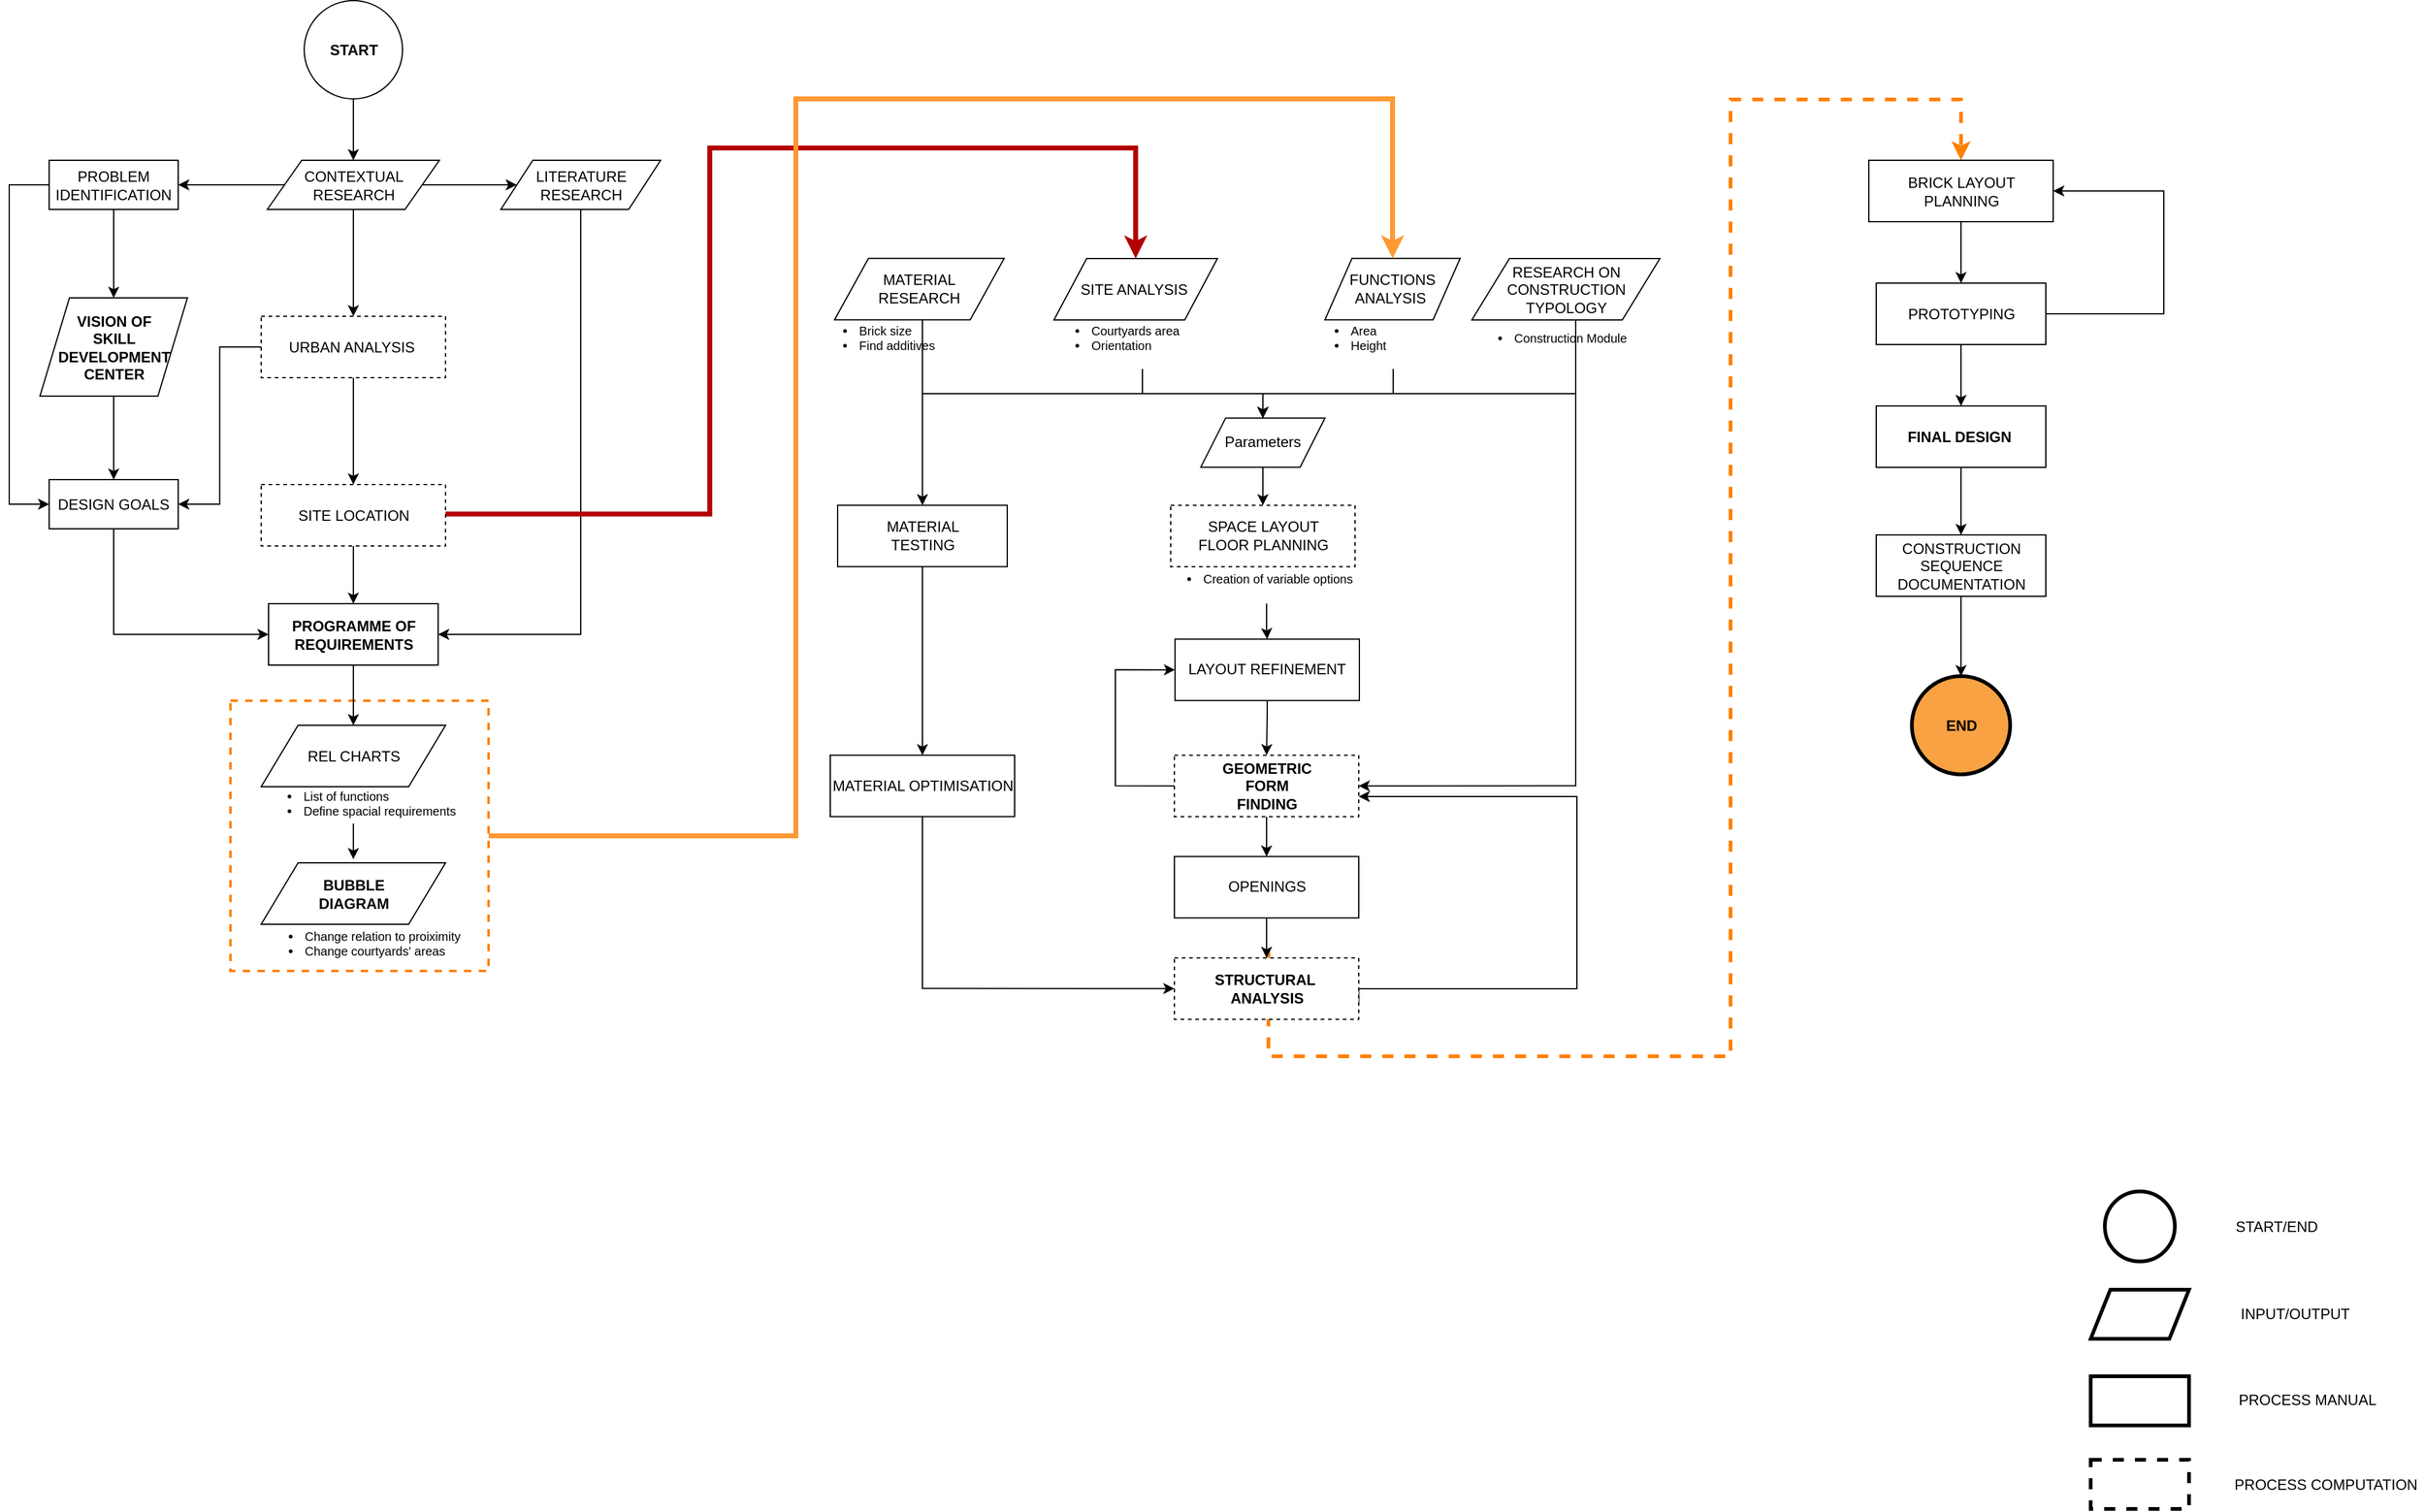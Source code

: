 <mxfile version="12.1.7" type="google" pages="1"><diagram id="YT6ps3Tqj-vstjBHR1Pu" name="Page-1"><mxGraphModel dx="1024" dy="534" grid="1" gridSize="10" guides="1" tooltips="1" connect="1" arrows="1" fold="1" page="1" pageScale="1" pageWidth="2336" pageHeight="1654" math="0" shadow="0"><root><mxCell id="0"/><mxCell id="1" parent="0"/><mxCell id="675N7i2O7xo_G7_shJrv-2" value="" style="rounded=0;whiteSpace=wrap;html=1;fillColor=none;dashed=1;strokeColor=#FF8000;fontColor=#ffffff;strokeWidth=2;" parent="1" vertex="1"><mxGeometry x="497.5" y="950.5" width="210" height="220" as="geometry"/></mxCell><mxCell id="utklDFqaenz7okUadomS-8" value="" style="edgeStyle=orthogonalEdgeStyle;rounded=0;orthogonalLoop=1;jettySize=auto;html=1;" parent="1" source="utklDFqaenz7okUadomS-1" target="utklDFqaenz7okUadomS-2" edge="1"><mxGeometry relative="1" as="geometry"/></mxCell><mxCell id="utklDFqaenz7okUadomS-1" value="&lt;b&gt;START&lt;/b&gt;" style="ellipse;whiteSpace=wrap;html=1;aspect=fixed;fillColor=#FFFFFF;strokeColor=#000000;strokeWidth=1;" parent="1" vertex="1"><mxGeometry x="557.5" y="380.5" width="80" height="80" as="geometry"/></mxCell><mxCell id="utklDFqaenz7okUadomS-6" value="" style="edgeStyle=orthogonalEdgeStyle;rounded=0;orthogonalLoop=1;jettySize=auto;html=1;" parent="1" source="utklDFqaenz7okUadomS-2" target="utklDFqaenz7okUadomS-5" edge="1"><mxGeometry relative="1" as="geometry"/></mxCell><mxCell id="utklDFqaenz7okUadomS-10" value="" style="edgeStyle=orthogonalEdgeStyle;rounded=0;orthogonalLoop=1;jettySize=auto;html=1;entryX=0.5;entryY=0;entryDx=0;entryDy=0;" parent="1" source="utklDFqaenz7okUadomS-2" target="utklDFqaenz7okUadomS-13" edge="1"><mxGeometry relative="1" as="geometry"><mxPoint x="597.5" y="660.5" as="targetPoint"/><Array as="points"/></mxGeometry></mxCell><mxCell id="utklDFqaenz7okUadomS-2" value="CONTEXTUAL RESEARCH" style="shape=parallelogram;perimeter=parallelogramPerimeter;whiteSpace=wrap;html=1;fontFamily=Helvetica;fontSize=12;fontColor=#000000;align=center;strokeColor=#000000;fillColor=#ffffff;" parent="1" vertex="1"><mxGeometry x="527.5" y="510.5" width="140" height="40" as="geometry"/></mxCell><mxCell id="utklDFqaenz7okUadomS-37" style="edgeStyle=orthogonalEdgeStyle;rounded=0;orthogonalLoop=1;jettySize=auto;html=1;entryX=1;entryY=0.5;entryDx=0;entryDy=0;exitX=0.5;exitY=1;exitDx=0;exitDy=0;" parent="1" source="utklDFqaenz7okUadomS-5" target="utklDFqaenz7okUadomS-32" edge="1"><mxGeometry relative="1" as="geometry"/></mxCell><mxCell id="utklDFqaenz7okUadomS-5" value="LITERATURE RESEARCH" style="shape=parallelogram;perimeter=parallelogramPerimeter;whiteSpace=wrap;html=1;fontFamily=Helvetica;fontSize=12;fontColor=#000000;align=center;strokeColor=#000000;fillColor=#ffffff;" parent="1" vertex="1"><mxGeometry x="717.5" y="510.5" width="130" height="40" as="geometry"/></mxCell><mxCell id="utklDFqaenz7okUadomS-30" value="" style="edgeStyle=orthogonalEdgeStyle;rounded=0;orthogonalLoop=1;jettySize=auto;html=1;" parent="1" source="utklDFqaenz7okUadomS-13" target="utklDFqaenz7okUadomS-29" edge="1"><mxGeometry relative="1" as="geometry"/></mxCell><mxCell id="7nXH_NpBk0ilzSTsr0bA-12" style="edgeStyle=orthogonalEdgeStyle;rounded=0;orthogonalLoop=1;jettySize=auto;html=1;exitX=0;exitY=0.5;exitDx=0;exitDy=0;entryX=1;entryY=0.5;entryDx=0;entryDy=0;" parent="1" source="utklDFqaenz7okUadomS-13" target="utklDFqaenz7okUadomS-25" edge="1"><mxGeometry relative="1" as="geometry"/></mxCell><mxCell id="utklDFqaenz7okUadomS-13" value="URBAN ANALYSIS&amp;nbsp;" style="rounded=0;whiteSpace=wrap;html=1;fontFamily=Helvetica;fontSize=12;fontColor=#000000;align=center;strokeColor=#000000;fillColor=#ffffff;dashed=1;" parent="1" vertex="1"><mxGeometry x="522.5" y="637.5" width="150" height="50" as="geometry"/></mxCell><mxCell id="utklDFqaenz7okUadomS-36" value="" style="edgeStyle=orthogonalEdgeStyle;rounded=0;orthogonalLoop=1;jettySize=auto;html=1;" parent="1" source="utklDFqaenz7okUadomS-29" target="utklDFqaenz7okUadomS-32" edge="1"><mxGeometry relative="1" as="geometry"/></mxCell><mxCell id="675N7i2O7xo_G7_shJrv-1" style="edgeStyle=orthogonalEdgeStyle;rounded=0;orthogonalLoop=1;jettySize=auto;html=1;entryX=0.5;entryY=0;entryDx=0;entryDy=0;fillColor=#e51400;strokeColor=#B20000;strokeWidth=4;" parent="1" source="utklDFqaenz7okUadomS-29" target="Q4APuib1lvIKDb4RIF5B-15" edge="1"><mxGeometry relative="1" as="geometry"><Array as="points"><mxPoint x="887.5" y="798.5"/><mxPoint x="887.5" y="500.5"/><mxPoint x="1233.5" y="500.5"/></Array></mxGeometry></mxCell><mxCell id="utklDFqaenz7okUadomS-29" value="SITE LOCATION" style="rounded=0;whiteSpace=wrap;html=1;fontFamily=Helvetica;fontSize=12;fontColor=#000000;align=center;strokeColor=#000000;fillColor=#ffffff;dashed=1;" parent="1" vertex="1"><mxGeometry x="522.5" y="774.5" width="150" height="50" as="geometry"/></mxCell><mxCell id="utklDFqaenz7okUadomS-22" value="" style="edgeStyle=orthogonalEdgeStyle;rounded=0;orthogonalLoop=1;jettySize=auto;html=1;entryX=0.5;entryY=0;entryDx=0;entryDy=0;" parent="1" source="utklDFqaenz7okUadomS-14" target="utklDFqaenz7okUadomS-23" edge="1"><mxGeometry relative="1" as="geometry"><mxPoint x="402.5" y="674.5" as="targetPoint"/></mxGeometry></mxCell><mxCell id="7nXH_NpBk0ilzSTsr0bA-13" style="edgeStyle=orthogonalEdgeStyle;rounded=0;orthogonalLoop=1;jettySize=auto;html=1;exitX=0;exitY=0.5;exitDx=0;exitDy=0;entryX=0;entryY=0.5;entryDx=0;entryDy=0;" parent="1" source="utklDFqaenz7okUadomS-14" target="utklDFqaenz7okUadomS-25" edge="1"><mxGeometry relative="1" as="geometry"><Array as="points"><mxPoint x="317.5" y="530.5"/><mxPoint x="317.5" y="790.5"/></Array></mxGeometry></mxCell><mxCell id="utklDFqaenz7okUadomS-14" value="PROBLEM IDENTIFICATION" style="rounded=0;whiteSpace=wrap;html=1;" parent="1" vertex="1"><mxGeometry x="350" y="510.5" width="105" height="40" as="geometry"/></mxCell><mxCell id="utklDFqaenz7okUadomS-20" value="" style="endArrow=classic;html=1;exitX=0;exitY=0.5;exitDx=0;exitDy=0;entryX=1;entryY=0.5;entryDx=0;entryDy=0;" parent="1" source="utklDFqaenz7okUadomS-2" target="utklDFqaenz7okUadomS-14" edge="1"><mxGeometry width="50" height="50" relative="1" as="geometry"><mxPoint x="517.5" y="500.5" as="sourcePoint"/><mxPoint x="487.5" y="500.5" as="targetPoint"/></mxGeometry></mxCell><mxCell id="utklDFqaenz7okUadomS-26" value="" style="edgeStyle=orthogonalEdgeStyle;rounded=0;orthogonalLoop=1;jettySize=auto;html=1;" parent="1" source="utklDFqaenz7okUadomS-23" target="utklDFqaenz7okUadomS-25" edge="1"><mxGeometry relative="1" as="geometry"/></mxCell><mxCell id="utklDFqaenz7okUadomS-23" value="&lt;b&gt;VISION OF &lt;br&gt;SKILL DEVELOPMENT CENTER&lt;/b&gt;" style="shape=parallelogram;perimeter=parallelogramPerimeter;whiteSpace=wrap;html=1;fontFamily=Helvetica;fontSize=12;fontColor=#000000;align=center;strokeColor=#000000;fillColor=#ffffff;" parent="1" vertex="1"><mxGeometry x="342.5" y="622.5" width="120" height="80" as="geometry"/></mxCell><mxCell id="utklDFqaenz7okUadomS-33" value="" style="edgeStyle=orthogonalEdgeStyle;rounded=0;orthogonalLoop=1;jettySize=auto;html=1;exitX=0.5;exitY=1;exitDx=0;exitDy=0;entryX=0;entryY=0.5;entryDx=0;entryDy=0;strokeWidth=1;" parent="1" source="utklDFqaenz7okUadomS-25" target="utklDFqaenz7okUadomS-32" edge="1"><mxGeometry relative="1" as="geometry"/></mxCell><mxCell id="utklDFqaenz7okUadomS-25" value="DESIGN GOALS" style="rounded=0;whiteSpace=wrap;html=1;" parent="1" vertex="1"><mxGeometry x="350" y="770.5" width="105" height="40" as="geometry"/></mxCell><mxCell id="utklDFqaenz7okUadomS-40" value="" style="edgeStyle=orthogonalEdgeStyle;rounded=0;orthogonalLoop=1;jettySize=auto;html=1;" parent="1" source="utklDFqaenz7okUadomS-32" target="utklDFqaenz7okUadomS-39" edge="1"><mxGeometry relative="1" as="geometry"/></mxCell><mxCell id="utklDFqaenz7okUadomS-32" value="&lt;b&gt;PROGRAMME OF REQUIREMENTS&lt;/b&gt;" style="rounded=0;whiteSpace=wrap;html=1;strokeColor=#000000;strokeWidth=1;" parent="1" vertex="1"><mxGeometry x="528.5" y="871.5" width="138" height="50" as="geometry"/></mxCell><mxCell id="utklDFqaenz7okUadomS-39" value="REL CHARTS" style="shape=parallelogram;perimeter=parallelogramPerimeter;whiteSpace=wrap;html=1;" parent="1" vertex="1"><mxGeometry x="522.5" y="970.5" width="150" height="50" as="geometry"/></mxCell><mxCell id="utklDFqaenz7okUadomS-41" value="&lt;b&gt;BUBBLE &lt;br&gt;DIAGRAM&lt;/b&gt;" style="shape=parallelogram;perimeter=parallelogramPerimeter;whiteSpace=wrap;html=1;" parent="1" vertex="1"><mxGeometry x="522.5" y="1082.5" width="150" height="50" as="geometry"/></mxCell><mxCell id="utklDFqaenz7okUadomS-53" value="" style="edgeStyle=orthogonalEdgeStyle;rounded=0;orthogonalLoop=1;jettySize=auto;html=1;" parent="1" source="Q4APuib1lvIKDb4RIF5B-47" target="utklDFqaenz7okUadomS-52" edge="1"><mxGeometry relative="1" as="geometry"/></mxCell><mxCell id="utklDFqaenz7okUadomS-56" value="" style="edgeStyle=orthogonalEdgeStyle;rounded=0;orthogonalLoop=1;jettySize=auto;html=1;" parent="1" source="utklDFqaenz7okUadomS-52" target="utklDFqaenz7okUadomS-55" edge="1"><mxGeometry relative="1" as="geometry"><Array as="points"><mxPoint x="1340.5" y="960.5"/><mxPoint x="1340.5" y="960.5"/></Array></mxGeometry></mxCell><mxCell id="utklDFqaenz7okUadomS-52" value="LAYOUT REFINEMENT" style="rounded=0;whiteSpace=wrap;html=1;" parent="1" vertex="1"><mxGeometry x="1266" y="900.333" width="150" height="50" as="geometry"/></mxCell><mxCell id="utklDFqaenz7okUadomS-45" value="RESEARCH ON CONSTRUCTION TYPOLOGY" style="shape=parallelogram;perimeter=parallelogramPerimeter;whiteSpace=wrap;html=1;fontFamily=Helvetica;fontSize=12;fontColor=#000000;align=center;strokeColor=#000000;fillColor=#ffffff;" parent="1" vertex="1"><mxGeometry x="1507.5" y="590.5" width="153" height="50" as="geometry"/></mxCell><mxCell id="utklDFqaenz7okUadomS-51" value="" style="edgeStyle=orthogonalEdgeStyle;rounded=0;orthogonalLoop=1;jettySize=auto;html=1;exitX=0.5;exitY=1;exitDx=0;exitDy=0;" parent="1" source="Q4APuib1lvIKDb4RIF5B-28" target="utklDFqaenz7okUadomS-50" edge="1"><mxGeometry relative="1" as="geometry"><mxPoint x="1058" y="670.333" as="sourcePoint"/></mxGeometry></mxCell><mxCell id="utklDFqaenz7okUadomS-48" value="MATERIAL &lt;br&gt;RESEARCH" style="shape=parallelogram;perimeter=parallelogramPerimeter;whiteSpace=wrap;html=1;fontFamily=Helvetica;fontSize=12;fontColor=#000000;align=center;strokeColor=#000000;fillColor=#ffffff;" parent="1" vertex="1"><mxGeometry x="989" y="590.333" width="138" height="50" as="geometry"/></mxCell><mxCell id="utklDFqaenz7okUadomS-60" value="" style="edgeStyle=orthogonalEdgeStyle;rounded=0;orthogonalLoop=1;jettySize=auto;html=1;entryX=0.5;entryY=0;entryDx=0;entryDy=0;" parent="1" source="utklDFqaenz7okUadomS-50" target="utklDFqaenz7okUadomS-59" edge="1"><mxGeometry relative="1" as="geometry"><mxPoint x="1058" y="1044.833" as="targetPoint"/></mxGeometry></mxCell><mxCell id="utklDFqaenz7okUadomS-50" value="MATERIAL &lt;br&gt;TESTING" style="rounded=0;whiteSpace=wrap;html=1;" parent="1" vertex="1"><mxGeometry x="991.5" y="791.333" width="138" height="50" as="geometry"/></mxCell><mxCell id="utklDFqaenz7okUadomS-58" value="" style="edgeStyle=orthogonalEdgeStyle;rounded=0;orthogonalLoop=1;jettySize=auto;html=1;entryX=0.5;entryY=0;entryDx=0;entryDy=0;" parent="1" source="utklDFqaenz7okUadomS-55" target="1CSKP7svMWRSR9t0acXA-1" edge="1"><mxGeometry relative="1" as="geometry"/></mxCell><mxCell id="675N7i2O7xo_G7_shJrv-4" style="edgeStyle=orthogonalEdgeStyle;rounded=0;orthogonalLoop=1;jettySize=auto;html=1;exitX=0;exitY=0.5;exitDx=0;exitDy=0;entryX=0;entryY=0.5;entryDx=0;entryDy=0;strokeColor=#000000;strokeWidth=1;" parent="1" source="utklDFqaenz7okUadomS-55" target="utklDFqaenz7okUadomS-52" edge="1"><mxGeometry relative="1" as="geometry"><Array as="points"><mxPoint x="1217.5" y="1019.5"/><mxPoint x="1217.5" y="925.5"/></Array></mxGeometry></mxCell><mxCell id="utklDFqaenz7okUadomS-55" value="&lt;b&gt;GEOMETRIC &lt;br&gt;FORM&lt;br&gt;FINDING&lt;/b&gt;" style="rounded=0;whiteSpace=wrap;html=1;fontFamily=Helvetica;fontSize=12;fontColor=#000000;align=center;strokeColor=#000000;strokeWidth=1;fillColor=#ffffff;dashed=1;" parent="1" vertex="1"><mxGeometry x="1265.5" y="994.833" width="150" height="50" as="geometry"/></mxCell><mxCell id="utklDFqaenz7okUadomS-70" value="" style="edgeStyle=orthogonalEdgeStyle;rounded=0;orthogonalLoop=1;jettySize=auto;html=1;exitX=1;exitY=0.75;exitDx=0;exitDy=0;" parent="1" source="utklDFqaenz7okUadomS-57" edge="1"><mxGeometry relative="1" as="geometry"><mxPoint x="1415.5" y="1028.5" as="targetPoint"/><Array as="points"><mxPoint x="1416" y="1185"/><mxPoint x="1593" y="1185"/><mxPoint x="1593" y="1029"/></Array></mxGeometry></mxCell><mxCell id="675N7i2O7xo_G7_shJrv-5" style="edgeStyle=orthogonalEdgeStyle;rounded=0;orthogonalLoop=1;jettySize=auto;html=1;exitX=0.5;exitY=1;exitDx=0;exitDy=0;entryX=0.5;entryY=0;entryDx=0;entryDy=0;strokeColor=#FF8000;strokeWidth=3;dashed=1;" parent="1" source="utklDFqaenz7okUadomS-57" target="utklDFqaenz7okUadomS-62" edge="1"><mxGeometry relative="1" as="geometry"><Array as="points"><mxPoint x="1342" y="1155"/><mxPoint x="1342" y="1240"/><mxPoint x="1718" y="1240"/><mxPoint x="1718" y="461"/><mxPoint x="1906" y="461"/></Array></mxGeometry></mxCell><mxCell id="utklDFqaenz7okUadomS-57" value="&lt;b&gt;STRUCTURAL&amp;nbsp;&lt;br&gt;ANALYSIS&lt;/b&gt;" style="rounded=0;whiteSpace=wrap;html=1;fontFamily=Helvetica;fontSize=12;fontColor=#000000;align=center;strokeColor=#000000;strokeWidth=1;fillColor=#ffffff;dashed=1;" parent="1" vertex="1"><mxGeometry x="1265.5" y="1159.833" width="150" height="50" as="geometry"/></mxCell><mxCell id="utklDFqaenz7okUadomS-66" value="" style="edgeStyle=orthogonalEdgeStyle;rounded=0;orthogonalLoop=1;jettySize=auto;html=1;" parent="1" source="utklDFqaenz7okUadomS-62" target="utklDFqaenz7okUadomS-71" edge="1"><mxGeometry relative="1" as="geometry"/></mxCell><mxCell id="utklDFqaenz7okUadomS-62" value="BRICK LAYOUT&lt;br&gt;PLANNING" style="rounded=0;whiteSpace=wrap;html=1;fontFamily=Helvetica;fontSize=12;fontColor=#000000;align=center;strokeColor=#000000;fillColor=#ffffff;" parent="1" vertex="1"><mxGeometry x="1830.5" y="510.5" width="150" height="50" as="geometry"/></mxCell><mxCell id="utklDFqaenz7okUadomS-61" style="edgeStyle=orthogonalEdgeStyle;rounded=0;orthogonalLoop=1;jettySize=auto;html=1;entryX=0;entryY=0.5;entryDx=0;entryDy=0;exitX=0.5;exitY=1;exitDx=0;exitDy=0;" parent="1" source="utklDFqaenz7okUadomS-59" target="utklDFqaenz7okUadomS-57" edge="1"><mxGeometry relative="1" as="geometry"><Array as="points"><mxPoint x="1060" y="1045"/><mxPoint x="1060" y="1185"/></Array><mxPoint x="1112" y="1090.333" as="sourcePoint"/></mxGeometry></mxCell><mxCell id="utklDFqaenz7okUadomS-59" value="MATERIAL OPTIMISATION" style="rounded=0;whiteSpace=wrap;html=1;fontFamily=Helvetica;fontSize=12;fontColor=#000000;align=center;strokeColor=#000000;fillColor=#ffffff;" parent="1" vertex="1"><mxGeometry x="985.5" y="994.833" width="150" height="50" as="geometry"/></mxCell><mxCell id="utklDFqaenz7okUadomS-68" value="" style="edgeStyle=orthogonalEdgeStyle;rounded=0;orthogonalLoop=1;jettySize=auto;html=1;" parent="1" source="utklDFqaenz7okUadomS-65" target="utklDFqaenz7okUadomS-67" edge="1"><mxGeometry relative="1" as="geometry"/></mxCell><mxCell id="utklDFqaenz7okUadomS-65" value="&lt;b&gt;FINAL DESIGN&amp;nbsp;&lt;/b&gt;" style="rounded=0;whiteSpace=wrap;html=1;strokeColor=#000000;strokeWidth=1;" parent="1" vertex="1"><mxGeometry x="1836.5" y="710.5" width="138" height="50" as="geometry"/></mxCell><mxCell id="utklDFqaenz7okUadomS-78" value="" style="edgeStyle=orthogonalEdgeStyle;rounded=0;orthogonalLoop=1;jettySize=auto;html=1;" parent="1" source="utklDFqaenz7okUadomS-67" target="utklDFqaenz7okUadomS-75" edge="1"><mxGeometry relative="1" as="geometry"/></mxCell><mxCell id="utklDFqaenz7okUadomS-67" value="CONSTRUCTION&lt;br&gt;SEQUENCE&lt;br&gt;DOCUMENTATION" style="rounded=0;whiteSpace=wrap;html=1;" parent="1" vertex="1"><mxGeometry x="1836.5" y="815.5" width="138" height="50" as="geometry"/></mxCell><mxCell id="utklDFqaenz7okUadomS-73" style="edgeStyle=orthogonalEdgeStyle;rounded=0;orthogonalLoop=1;jettySize=auto;html=1;entryX=1;entryY=0.5;entryDx=0;entryDy=0;" parent="1" source="utklDFqaenz7okUadomS-71" target="utklDFqaenz7okUadomS-62" edge="1"><mxGeometry relative="1" as="geometry"><Array as="points"><mxPoint x="2070.5" y="535.5"/></Array></mxGeometry></mxCell><mxCell id="utklDFqaenz7okUadomS-74" value="" style="edgeStyle=orthogonalEdgeStyle;rounded=0;orthogonalLoop=1;jettySize=auto;html=1;" parent="1" source="utklDFqaenz7okUadomS-71" target="utklDFqaenz7okUadomS-65" edge="1"><mxGeometry relative="1" as="geometry"/></mxCell><mxCell id="utklDFqaenz7okUadomS-71" value="PROTOTYPING" style="rounded=0;whiteSpace=wrap;html=1;" parent="1" vertex="1"><mxGeometry x="1836.5" y="610.5" width="138" height="50" as="geometry"/></mxCell><mxCell id="utklDFqaenz7okUadomS-75" value="&lt;b&gt;END&lt;/b&gt;" style="ellipse;whiteSpace=wrap;html=1;aspect=fixed;fillColor=#F8A243;strokeWidth=3;" parent="1" vertex="1"><mxGeometry x="1865.5" y="930.5" width="80" height="80" as="geometry"/></mxCell><mxCell id="Q4APuib1lvIKDb4RIF5B-6" style="edgeStyle=orthogonalEdgeStyle;rounded=0;orthogonalLoop=1;jettySize=auto;html=1;entryX=1;entryY=0.5;entryDx=0;entryDy=0;exitX=0.5;exitY=1;exitDx=0;exitDy=0;" parent="1" source="Q4APuib1lvIKDb4RIF5B-37" target="utklDFqaenz7okUadomS-55" edge="1"><mxGeometry relative="1" as="geometry"><mxPoint x="1540.818" y="665.697" as="sourcePoint"/><mxPoint x="1415.2" y="700.733" as="targetPoint"/><Array as="points"><mxPoint x="1592" y="1019.333"/></Array></mxGeometry></mxCell><mxCell id="Q4APuib1lvIKDb4RIF5B-8" value="&lt;ul style=&quot;font-size: 10px ; line-height: 120%&quot;&gt;&lt;li&gt;&lt;span style=&quot;font-size: 10px&quot;&gt;Change relation to proiximity&lt;/span&gt;&lt;/li&gt;&lt;li&gt;Change courtyards' areas&lt;/li&gt;&lt;/ul&gt;" style="text;html=1;strokeColor=none;fillColor=none;align=left;verticalAlign=middle;whiteSpace=wrap;rounded=0;labelPosition=center;verticalLabelPosition=middle;spacingTop=-10;spacingLeft=-10;spacing=-10;" parent="1" vertex="1"><mxGeometry x="538" y="1137.5" width="151" height="31" as="geometry"/></mxCell><mxCell id="Q4APuib1lvIKDb4RIF5B-15" value="SITE ANALYSIS&amp;nbsp;" style="shape=parallelogram;perimeter=parallelogramPerimeter;whiteSpace=wrap;html=1;fontFamily=Helvetica;fontSize=12;fontColor=#000000;align=center;strokeColor=#000000;fillColor=#ffffff;" parent="1" vertex="1"><mxGeometry x="1167.5" y="590.5" width="133" height="50" as="geometry"/></mxCell><mxCell id="Q4APuib1lvIKDb4RIF5B-16" value="FUNCTIONS ANALYSIS&amp;nbsp;" style="shape=parallelogram;perimeter=parallelogramPerimeter;whiteSpace=wrap;html=1;fontFamily=Helvetica;fontSize=12;fontColor=#000000;align=center;strokeColor=#000000;fillColor=#ffffff;" parent="1" vertex="1"><mxGeometry x="1388" y="590.333" width="110" height="50" as="geometry"/></mxCell><mxCell id="Q4APuib1lvIKDb4RIF5B-20" value="&lt;ul style=&quot;font-size: 10px ; line-height: 120%&quot;&gt;&lt;li&gt;Courtyards area&amp;nbsp;&lt;/li&gt;&lt;li&gt;Orientation&lt;/li&gt;&lt;/ul&gt;" style="text;html=1;strokeColor=none;fillColor=none;align=left;verticalAlign=middle;whiteSpace=wrap;rounded=0;labelPosition=center;verticalLabelPosition=middle;spacingTop=-10;spacingLeft=-10;spacing=-10;" parent="1" vertex="1"><mxGeometry x="1177.5" y="640.333" width="124" height="40" as="geometry"/></mxCell><mxCell id="Q4APuib1lvIKDb4RIF5B-23" value="&lt;ul style=&quot;font-size: 10px ; line-height: 120%&quot;&gt;&lt;li&gt;Area&lt;/li&gt;&lt;li&gt;Height&lt;/li&gt;&lt;/ul&gt;" style="text;html=1;strokeColor=none;fillColor=none;align=left;verticalAlign=middle;whiteSpace=wrap;rounded=0;labelPosition=center;verticalLabelPosition=middle;spacingTop=-10;spacingLeft=-10;spacing=-10;" parent="1" vertex="1"><mxGeometry x="1389" y="640.333" width="109" height="40" as="geometry"/></mxCell><mxCell id="7nXH_NpBk0ilzSTsr0bA-17" style="edgeStyle=orthogonalEdgeStyle;rounded=0;orthogonalLoop=1;jettySize=auto;html=1;exitX=0.5;exitY=0;exitDx=0;exitDy=0;entryX=0.5;entryY=0;entryDx=0;entryDy=0;" parent="1" source="Q4APuib1lvIKDb4RIF5B-28" target="Q4APuib1lvIKDb4RIF5B-34" edge="1"><mxGeometry relative="1" as="geometry"><Array as="points"><mxPoint x="1060.5" y="700.5"/><mxPoint x="1337.5" y="700.5"/></Array></mxGeometry></mxCell><mxCell id="Q4APuib1lvIKDb4RIF5B-28" value="&lt;ul style=&quot;font-size: 10px ; line-height: 120%&quot;&gt;&lt;li&gt;Brick size&lt;/li&gt;&lt;li&gt;Find additives&lt;/li&gt;&lt;/ul&gt;" style="text;html=1;strokeColor=none;fillColor=none;align=left;verticalAlign=middle;whiteSpace=wrap;rounded=0;labelPosition=center;verticalLabelPosition=middle;spacingTop=-10;spacingLeft=-10;spacing=-10;" parent="1" vertex="1"><mxGeometry x="989" y="640.333" width="143" height="40" as="geometry"/></mxCell><mxCell id="Q4APuib1lvIKDb4RIF5B-36" value="" style="edgeStyle=orthogonalEdgeStyle;rounded=0;orthogonalLoop=1;jettySize=auto;html=1;entryX=0.5;entryY=0;entryDx=0;entryDy=0;" parent="1" source="Q4APuib1lvIKDb4RIF5B-34" target="Q4APuib1lvIKDb4RIF5B-48" edge="1"><mxGeometry relative="1" as="geometry"><mxPoint x="1337.5" y="780.333" as="targetPoint"/></mxGeometry></mxCell><mxCell id="Q4APuib1lvIKDb4RIF5B-34" value="Parameters" style="shape=parallelogram;perimeter=parallelogramPerimeter;whiteSpace=wrap;html=1;fontFamily=Helvetica;fontSize=12;fontColor=#000000;align=center;strokeColor=#000000;strokeWidth=1;fillColor=#ffffff;" parent="1" vertex="1"><mxGeometry x="1287" y="720.333" width="101" height="40" as="geometry"/></mxCell><mxCell id="7nXH_NpBk0ilzSTsr0bA-18" style="edgeStyle=orthogonalEdgeStyle;rounded=0;orthogonalLoop=1;jettySize=auto;html=1;exitX=0.5;exitY=0;exitDx=0;exitDy=0;entryX=0.5;entryY=0;entryDx=0;entryDy=0;" parent="1" source="Q4APuib1lvIKDb4RIF5B-37" target="Q4APuib1lvIKDb4RIF5B-34" edge="1"><mxGeometry relative="1" as="geometry"><Array as="points"><mxPoint x="1592.5" y="700.5"/><mxPoint x="1337.5" y="700.5"/></Array></mxGeometry></mxCell><mxCell id="Q4APuib1lvIKDb4RIF5B-37" value="&lt;ul style=&quot;font-size: 10px ; line-height: 120%&quot;&gt;&lt;li&gt;Construction Module&lt;/li&gt;&lt;/ul&gt;" style="text;html=1;strokeColor=none;fillColor=none;align=left;verticalAlign=middle;whiteSpace=wrap;rounded=0;labelPosition=center;verticalLabelPosition=middle;spacingTop=-10;spacingLeft=-10;spacing=-10;" parent="1" vertex="1"><mxGeometry x="1522" y="640.333" width="140" height="40" as="geometry"/></mxCell><mxCell id="Q4APuib1lvIKDb4RIF5B-44" value="" style="edgeStyle=orthogonalEdgeStyle;rounded=0;orthogonalLoop=1;jettySize=auto;html=1;exitX=0.5;exitY=1;exitDx=0;exitDy=0;entryX=0.5;entryY=0;entryDx=0;entryDy=0;" parent="1" source="Q4APuib1lvIKDb4RIF5B-23" target="Q4APuib1lvIKDb4RIF5B-34" edge="1"><mxGeometry relative="1" as="geometry"><mxPoint x="1601.667" y="690.333" as="sourcePoint"/><mxPoint x="1398.333" y="732.833" as="targetPoint"/><Array as="points"><mxPoint x="1443.5" y="700.5"/><mxPoint x="1337.5" y="700.5"/></Array></mxGeometry></mxCell><mxCell id="Q4APuib1lvIKDb4RIF5B-46" value="" style="edgeStyle=orthogonalEdgeStyle;rounded=0;orthogonalLoop=1;jettySize=auto;html=1;entryX=0.5;entryY=0;entryDx=0;entryDy=0;exitX=0.5;exitY=1;exitDx=0;exitDy=0;" parent="1" source="Q4APuib1lvIKDb4RIF5B-20" target="Q4APuib1lvIKDb4RIF5B-34" edge="1"><mxGeometry relative="1" as="geometry"><mxPoint x="1272" y="680.333" as="sourcePoint"/><mxPoint x="1347.5" y="712.833" as="targetPoint"/><Array as="points"><mxPoint x="1239.5" y="700.5"/><mxPoint x="1337.5" y="700.5"/></Array></mxGeometry></mxCell><mxCell id="Q4APuib1lvIKDb4RIF5B-47" value="&lt;ul style=&quot;font-size: 10px ; line-height: 120%&quot;&gt;&lt;li&gt;Creation of variable options&amp;nbsp;&lt;/li&gt;&lt;/ul&gt;" style="text;html=1;strokeColor=none;fillColor=none;align=left;verticalAlign=middle;whiteSpace=wrap;rounded=0;labelPosition=center;verticalLabelPosition=middle;spacingTop=-10;spacingLeft=-10;spacing=-10;" parent="1" vertex="1"><mxGeometry x="1269" y="841.333" width="143" height="30" as="geometry"/></mxCell><mxCell id="Q4APuib1lvIKDb4RIF5B-48" value="SPACE LAYOUT&lt;br&gt;FLOOR PLANNING" style="rounded=0;whiteSpace=wrap;html=1;fontFamily=Helvetica;fontSize=12;fontColor=#000000;align=center;strokeColor=#000000;fillColor=#ffffff;dashed=1;strokeWidth=1;" parent="1" vertex="1"><mxGeometry x="1262.5" y="791.333" width="150" height="50" as="geometry"/></mxCell><mxCell id="-8BWNw5px7ab9N49xBl8-1" value="&lt;ul style=&quot;font-size: 10px ; line-height: 120%&quot;&gt;&lt;li&gt;List of functions&lt;/li&gt;&lt;li&gt;Define spacial requirements&lt;/li&gt;&lt;/ul&gt;" style="text;html=1;strokeColor=none;fillColor=none;align=left;verticalAlign=middle;whiteSpace=wrap;rounded=0;labelPosition=center;verticalLabelPosition=middle;spacingTop=-10;spacingLeft=-10;spacing=-10;" parent="1" vertex="1"><mxGeometry x="536.5" y="1023.5" width="151" height="31" as="geometry"/></mxCell><mxCell id="675N7i2O7xo_G7_shJrv-3" style="edgeStyle=orthogonalEdgeStyle;rounded=0;orthogonalLoop=1;jettySize=auto;html=1;exitX=1;exitY=0.5;exitDx=0;exitDy=0;entryX=0.5;entryY=0;entryDx=0;entryDy=0;strokeWidth=4;fillColor=#f0a30a;strokeColor=#FF9933;" parent="1" source="675N7i2O7xo_G7_shJrv-2" target="Q4APuib1lvIKDb4RIF5B-16" edge="1"><mxGeometry relative="1" as="geometry"><Array as="points"><mxPoint x="957.5" y="1060.5"/><mxPoint x="957.5" y="460.5"/><mxPoint x="1443.5" y="460.5"/></Array></mxGeometry></mxCell><mxCell id="7nXH_NpBk0ilzSTsr0bA-14" value="" style="edgeStyle=orthogonalEdgeStyle;rounded=0;orthogonalLoop=1;jettySize=auto;html=1;" parent="1" edge="1"><mxGeometry relative="1" as="geometry"><mxPoint x="597.5" y="1050.5" as="sourcePoint"/><mxPoint x="597.5" y="1079.5" as="targetPoint"/></mxGeometry></mxCell><mxCell id="t7tMqptiydHKfZG7cfon-1" value="" style="shape=parallelogram;perimeter=parallelogramPerimeter;whiteSpace=wrap;html=1;strokeColor=#000000;strokeWidth=3;fillColor=none;fontColor=#999999;" parent="1" vertex="1"><mxGeometry x="2011" y="1430" width="80" height="40" as="geometry"/></mxCell><mxCell id="t7tMqptiydHKfZG7cfon-2" value="&lt;font color=&quot;#000000&quot; style=&quot;font-size: 12px&quot;&gt;INPUT/OUTPUT&lt;/font&gt;" style="text;html=1;strokeColor=none;fillColor=none;align=center;verticalAlign=middle;whiteSpace=wrap;rounded=0;fontColor=#999999;" parent="1" vertex="1"><mxGeometry x="2123" y="1440" width="109" height="20" as="geometry"/></mxCell><mxCell id="t7tMqptiydHKfZG7cfon-3" value="" style="rounded=0;whiteSpace=wrap;html=1;fontFamily=Helvetica;fontSize=12;fontColor=#999999;align=center;strokeColor=#000000;strokeWidth=3;" parent="1" vertex="1"><mxGeometry x="2011" y="1500.5" width="80" height="40" as="geometry"/></mxCell><mxCell id="t7tMqptiydHKfZG7cfon-4" value="&lt;font color=&quot;#000000&quot; style=&quot;font-size: 12px&quot;&gt;PROCESS MANUAL&lt;/font&gt;" style="text;html=1;strokeColor=none;fillColor=none;align=center;verticalAlign=middle;whiteSpace=wrap;rounded=0;fontColor=#999999;" parent="1" vertex="1"><mxGeometry x="2123" y="1510" width="129" height="20" as="geometry"/></mxCell><mxCell id="t7tMqptiydHKfZG7cfon-5" value="" style="rounded=0;whiteSpace=wrap;html=1;fontFamily=Helvetica;fontSize=12;fontColor=#999999;align=center;strokeColor=#000000;strokeWidth=3;dashed=1;" parent="1" vertex="1"><mxGeometry x="2011" y="1568.5" width="80" height="40" as="geometry"/></mxCell><mxCell id="t7tMqptiydHKfZG7cfon-6" value="&lt;font color=&quot;#000000&quot; style=&quot;font-size: 12px&quot;&gt;PROCESS COMPUTATION&lt;/font&gt;" style="text;html=1;strokeColor=none;fillColor=none;align=center;verticalAlign=middle;whiteSpace=wrap;rounded=0;fontColor=#999999;" parent="1" vertex="1"><mxGeometry x="2123" y="1579" width="159" height="20" as="geometry"/></mxCell><mxCell id="t7tMqptiydHKfZG7cfon-7" value="&lt;font color=&quot;#000000&quot; style=&quot;font-size: 12px&quot;&gt;START/END&lt;/font&gt;" style="text;html=1;strokeColor=none;fillColor=none;align=center;verticalAlign=middle;whiteSpace=wrap;rounded=0;fontColor=#999999;" parent="1" vertex="1"><mxGeometry x="2123" y="1369" width="79" height="20" as="geometry"/></mxCell><mxCell id="t7tMqptiydHKfZG7cfon-8" value="" style="ellipse;whiteSpace=wrap;html=1;aspect=fixed;strokeColor=#000000;strokeWidth=3;fillColor=none;fontColor=#999999;" parent="1" vertex="1"><mxGeometry x="2022.5" y="1350" width="57" height="57" as="geometry"/></mxCell><mxCell id="1CSKP7svMWRSR9t0acXA-1" value="OPENINGS" style="rounded=0;whiteSpace=wrap;html=1;" vertex="1" parent="1"><mxGeometry x="1265.5" y="1077.333" width="150" height="50" as="geometry"/></mxCell><mxCell id="1CSKP7svMWRSR9t0acXA-2" value="" style="edgeStyle=orthogonalEdgeStyle;rounded=0;orthogonalLoop=1;jettySize=auto;html=1;entryX=0.5;entryY=0;entryDx=0;entryDy=0;exitX=0.5;exitY=1;exitDx=0;exitDy=0;" edge="1" parent="1" source="1CSKP7svMWRSR9t0acXA-1" target="utklDFqaenz7okUadomS-57"><mxGeometry relative="1" as="geometry"><mxPoint x="1351" y="1054.833" as="sourcePoint"/><mxPoint x="1351" y="1080" as="targetPoint"/></mxGeometry></mxCell></root></mxGraphModel></diagram></mxfile>